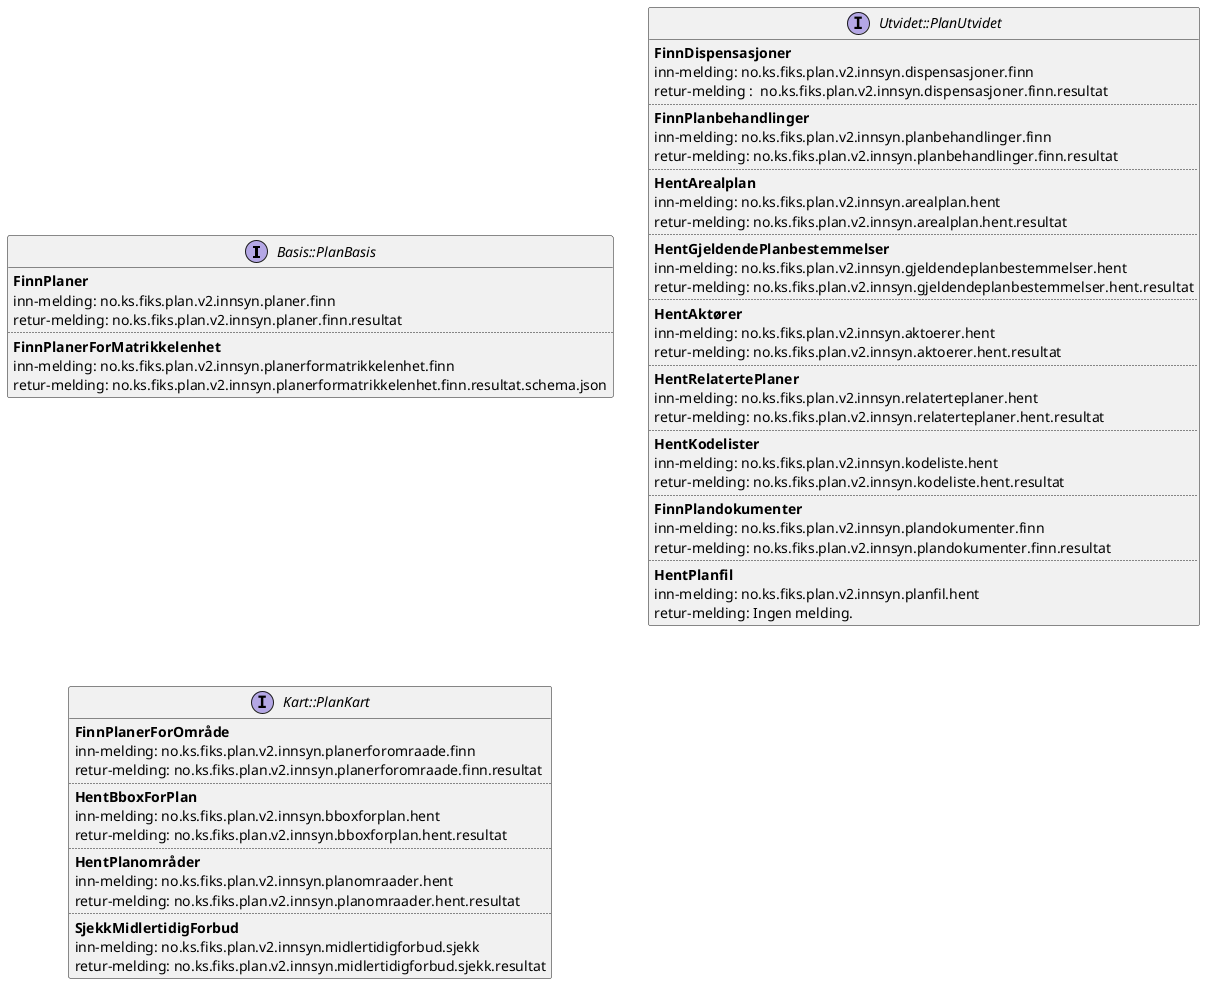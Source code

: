 @startuml

interface Basis::PlanBasis {
    {method} **FinnPlaner**
    {method} inn-melding: no.ks.fiks.plan.v2.innsyn.planer.finn
    {method} retur-melding: no.ks.fiks.plan.v2.innsyn.planer.finn.resultat
    ..
    {method} **FinnPlanerForMatrikkelenhet**
    {method} inn-melding: no.ks.fiks.plan.v2.innsyn.planerformatrikkelenhet.finn
    {method} retur-melding: no.ks.fiks.plan.v2.innsyn.planerformatrikkelenhet.finn.resultat.schema.json
}

interface Utvidet::PlanUtvidet {
    {method} **FinnDispensasjoner**
    {method} inn-melding: no.ks.fiks.plan.v2.innsyn.dispensasjoner.finn 
    {method} retur-melding :  no.ks.fiks.plan.v2.innsyn.dispensasjoner.finn.resultat
    ..
    {method} **FinnPlanbehandlinger**
    {method} inn-melding: no.ks.fiks.plan.v2.innsyn.planbehandlinger.finn
    {method} retur-melding: no.ks.fiks.plan.v2.innsyn.planbehandlinger.finn.resultat
    ..
    {method} **HentArealplan**
    {method} inn-melding: no.ks.fiks.plan.v2.innsyn.arealplan.hent
    {method} retur-melding: no.ks.fiks.plan.v2.innsyn.arealplan.hent.resultat
    ..
    {method} **HentGjeldendePlanbestemmelser**
    {method} inn-melding: no.ks.fiks.plan.v2.innsyn.gjeldendeplanbestemmelser.hent
    {method} retur-melding: no.ks.fiks.plan.v2.innsyn.gjeldendeplanbestemmelser.hent.resultat
    ..
    {method} **HentAktører**
    {method} inn-melding: no.ks.fiks.plan.v2.innsyn.aktoerer.hent
    {method} retur-melding: no.ks.fiks.plan.v2.innsyn.aktoerer.hent.resultat
    ..
    {method} **HentRelatertePlaner** 
    {method} inn-melding: no.ks.fiks.plan.v2.innsyn.relaterteplaner.hent
    {method} retur-melding: no.ks.fiks.plan.v2.innsyn.relaterteplaner.hent.resultat
    ..
    {method} **HentKodelister**
    {method} inn-melding: no.ks.fiks.plan.v2.innsyn.kodeliste.hent
    {method} retur-melding: no.ks.fiks.plan.v2.innsyn.kodeliste.hent.resultat
    ..
    {method} **FinnPlandokumenter**
    {method} inn-melding: no.ks.fiks.plan.v2.innsyn.plandokumenter.finn
    {method} retur-melding: no.ks.fiks.plan.v2.innsyn.plandokumenter.finn.resultat
    ..
    {method} **HentPlanfil**
    {method} inn-melding: no.ks.fiks.plan.v2.innsyn.planfil.hent
    {method} retur-melding: Ingen melding. 
}

interface Kart::PlanKart {
    {method} **FinnPlanerForOmråde**
    {method} inn-melding: no.ks.fiks.plan.v2.innsyn.planerforomraade.finn
    {method} retur-melding: no.ks.fiks.plan.v2.innsyn.planerforomraade.finn.resultat
    ..
    {method} **HentBboxForPlan**
    {method} inn-melding: no.ks.fiks.plan.v2.innsyn.bboxforplan.hent
    {method} retur-melding: no.ks.fiks.plan.v2.innsyn.bboxforplan.hent.resultat
    ..
    {method} **HentPlanområder**
    {method} inn-melding: no.ks.fiks.plan.v2.innsyn.planomraader.hent
    {method} retur-melding: no.ks.fiks.plan.v2.innsyn.planomraader.hent.resultat
    ..
    {method} **SjekkMidlertidigForbud**
    {method} inn-melding: no.ks.fiks.plan.v2.innsyn.midlertidigforbud.sjekk
    {method} retur-melding: no.ks.fiks.plan.v2.innsyn.midlertidigforbud.sjekk.resultat
}

@enduml
